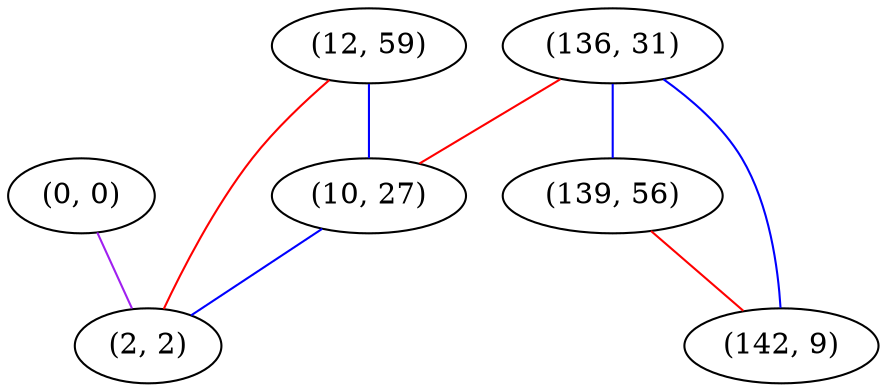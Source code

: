 graph "" {
"(0, 0)";
"(12, 59)";
"(136, 31)";
"(10, 27)";
"(2, 2)";
"(139, 56)";
"(142, 9)";
"(0, 0)" -- "(2, 2)"  [color=purple, key=0, weight=4];
"(12, 59)" -- "(10, 27)"  [color=blue, key=0, weight=3];
"(12, 59)" -- "(2, 2)"  [color=red, key=0, weight=1];
"(136, 31)" -- "(139, 56)"  [color=blue, key=0, weight=3];
"(136, 31)" -- "(142, 9)"  [color=blue, key=0, weight=3];
"(136, 31)" -- "(10, 27)"  [color=red, key=0, weight=1];
"(10, 27)" -- "(2, 2)"  [color=blue, key=0, weight=3];
"(139, 56)" -- "(142, 9)"  [color=red, key=0, weight=1];
}
